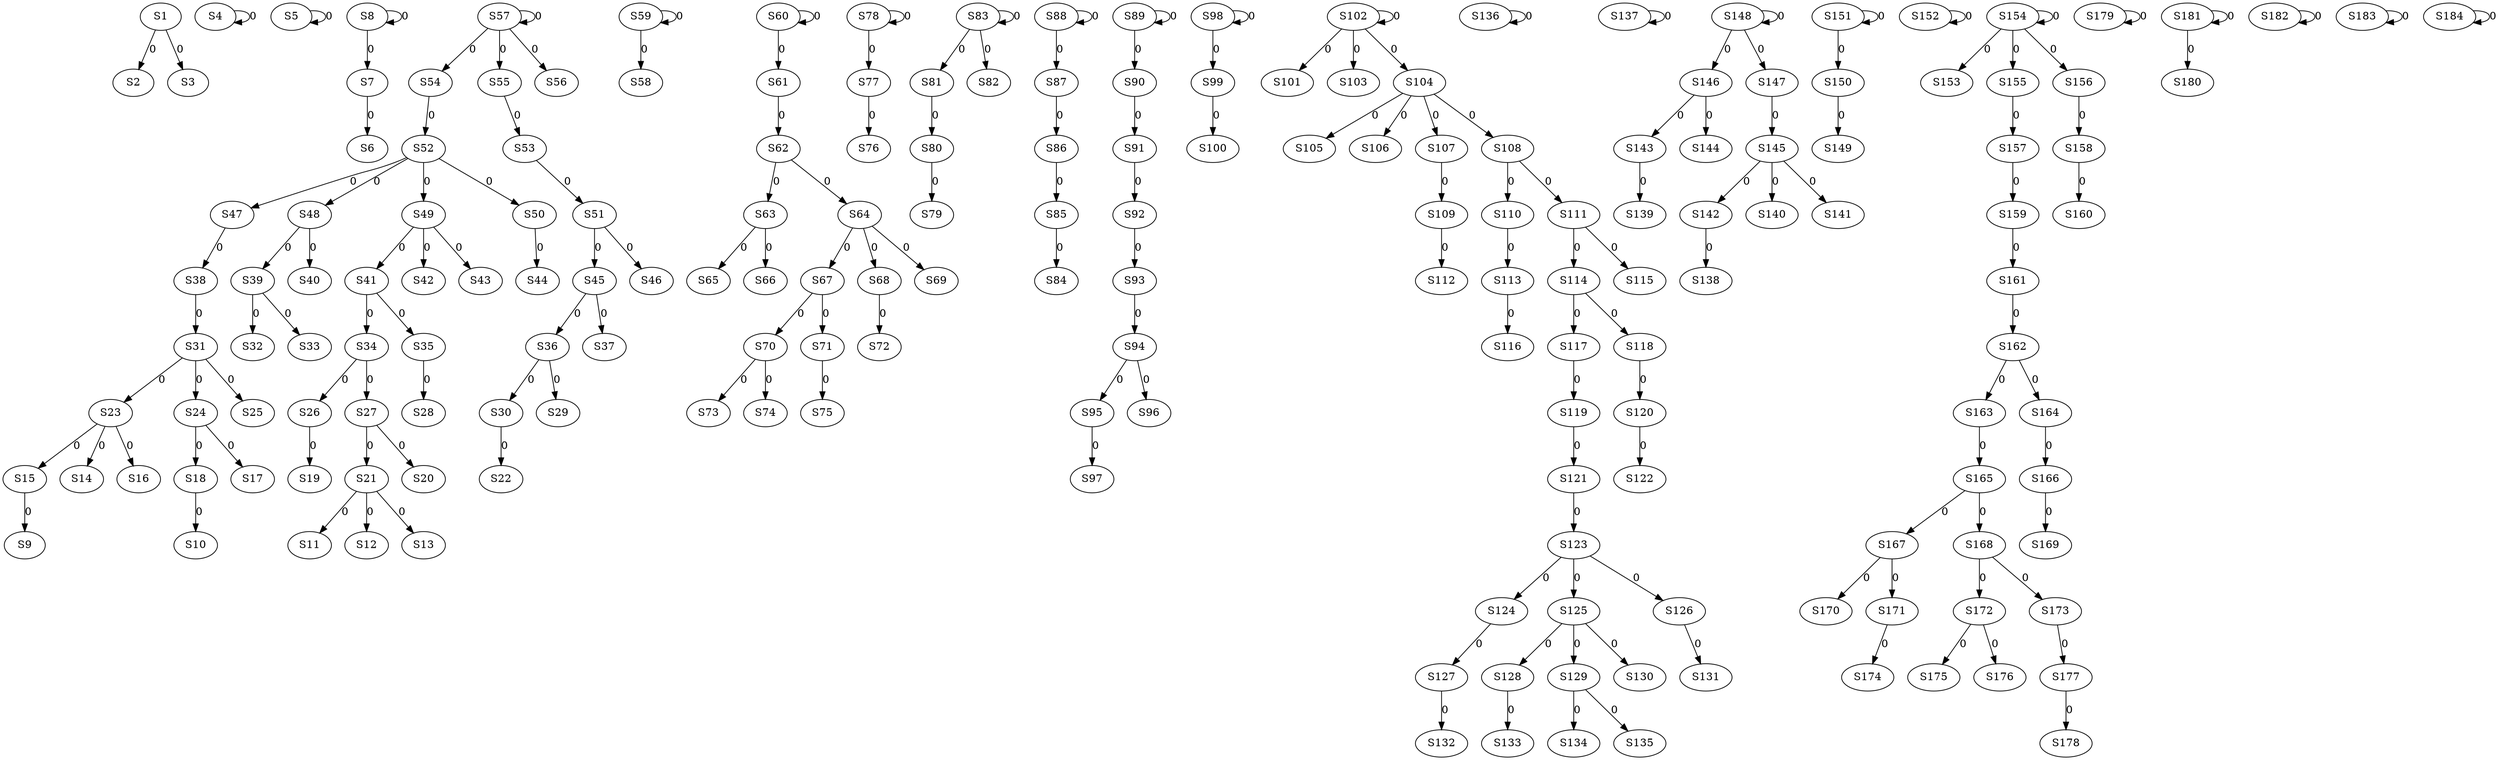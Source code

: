 strict digraph {
	S1 -> S2 [ label = 0 ];
	S1 -> S3 [ label = 0 ];
	S4 -> S4 [ label = 0 ];
	S5 -> S5 [ label = 0 ];
	S7 -> S6 [ label = 0 ];
	S8 -> S7 [ label = 0 ];
	S8 -> S8 [ label = 0 ];
	S15 -> S9 [ label = 0 ];
	S18 -> S10 [ label = 0 ];
	S21 -> S11 [ label = 0 ];
	S21 -> S12 [ label = 0 ];
	S21 -> S13 [ label = 0 ];
	S23 -> S14 [ label = 0 ];
	S23 -> S15 [ label = 0 ];
	S23 -> S16 [ label = 0 ];
	S24 -> S17 [ label = 0 ];
	S24 -> S18 [ label = 0 ];
	S26 -> S19 [ label = 0 ];
	S27 -> S20 [ label = 0 ];
	S27 -> S21 [ label = 0 ];
	S30 -> S22 [ label = 0 ];
	S31 -> S23 [ label = 0 ];
	S31 -> S24 [ label = 0 ];
	S31 -> S25 [ label = 0 ];
	S34 -> S26 [ label = 0 ];
	S34 -> S27 [ label = 0 ];
	S35 -> S28 [ label = 0 ];
	S36 -> S29 [ label = 0 ];
	S36 -> S30 [ label = 0 ];
	S38 -> S31 [ label = 0 ];
	S39 -> S32 [ label = 0 ];
	S39 -> S33 [ label = 0 ];
	S41 -> S34 [ label = 0 ];
	S41 -> S35 [ label = 0 ];
	S45 -> S36 [ label = 0 ];
	S45 -> S37 [ label = 0 ];
	S47 -> S38 [ label = 0 ];
	S48 -> S39 [ label = 0 ];
	S48 -> S40 [ label = 0 ];
	S49 -> S41 [ label = 0 ];
	S49 -> S42 [ label = 0 ];
	S49 -> S43 [ label = 0 ];
	S50 -> S44 [ label = 0 ];
	S51 -> S45 [ label = 0 ];
	S51 -> S46 [ label = 0 ];
	S52 -> S47 [ label = 0 ];
	S52 -> S48 [ label = 0 ];
	S52 -> S49 [ label = 0 ];
	S52 -> S50 [ label = 0 ];
	S53 -> S51 [ label = 0 ];
	S54 -> S52 [ label = 0 ];
	S55 -> S53 [ label = 0 ];
	S57 -> S54 [ label = 0 ];
	S57 -> S55 [ label = 0 ];
	S57 -> S56 [ label = 0 ];
	S57 -> S57 [ label = 0 ];
	S59 -> S58 [ label = 0 ];
	S59 -> S59 [ label = 0 ];
	S60 -> S60 [ label = 0 ];
	S60 -> S61 [ label = 0 ];
	S61 -> S62 [ label = 0 ];
	S62 -> S63 [ label = 0 ];
	S62 -> S64 [ label = 0 ];
	S63 -> S65 [ label = 0 ];
	S63 -> S66 [ label = 0 ];
	S64 -> S67 [ label = 0 ];
	S64 -> S68 [ label = 0 ];
	S64 -> S69 [ label = 0 ];
	S67 -> S70 [ label = 0 ];
	S67 -> S71 [ label = 0 ];
	S68 -> S72 [ label = 0 ];
	S70 -> S73 [ label = 0 ];
	S70 -> S74 [ label = 0 ];
	S71 -> S75 [ label = 0 ];
	S77 -> S76 [ label = 0 ];
	S78 -> S77 [ label = 0 ];
	S78 -> S78 [ label = 0 ];
	S80 -> S79 [ label = 0 ];
	S81 -> S80 [ label = 0 ];
	S83 -> S81 [ label = 0 ];
	S83 -> S82 [ label = 0 ];
	S83 -> S83 [ label = 0 ];
	S85 -> S84 [ label = 0 ];
	S86 -> S85 [ label = 0 ];
	S87 -> S86 [ label = 0 ];
	S88 -> S87 [ label = 0 ];
	S88 -> S88 [ label = 0 ];
	S89 -> S89 [ label = 0 ];
	S89 -> S90 [ label = 0 ];
	S90 -> S91 [ label = 0 ];
	S91 -> S92 [ label = 0 ];
	S92 -> S93 [ label = 0 ];
	S93 -> S94 [ label = 0 ];
	S94 -> S95 [ label = 0 ];
	S94 -> S96 [ label = 0 ];
	S95 -> S97 [ label = 0 ];
	S98 -> S98 [ label = 0 ];
	S98 -> S99 [ label = 0 ];
	S99 -> S100 [ label = 0 ];
	S102 -> S101 [ label = 0 ];
	S102 -> S102 [ label = 0 ];
	S102 -> S103 [ label = 0 ];
	S102 -> S104 [ label = 0 ];
	S104 -> S105 [ label = 0 ];
	S104 -> S106 [ label = 0 ];
	S104 -> S107 [ label = 0 ];
	S104 -> S108 [ label = 0 ];
	S107 -> S109 [ label = 0 ];
	S108 -> S110 [ label = 0 ];
	S108 -> S111 [ label = 0 ];
	S109 -> S112 [ label = 0 ];
	S110 -> S113 [ label = 0 ];
	S111 -> S114 [ label = 0 ];
	S111 -> S115 [ label = 0 ];
	S113 -> S116 [ label = 0 ];
	S114 -> S117 [ label = 0 ];
	S114 -> S118 [ label = 0 ];
	S117 -> S119 [ label = 0 ];
	S118 -> S120 [ label = 0 ];
	S119 -> S121 [ label = 0 ];
	S120 -> S122 [ label = 0 ];
	S121 -> S123 [ label = 0 ];
	S123 -> S124 [ label = 0 ];
	S123 -> S125 [ label = 0 ];
	S123 -> S126 [ label = 0 ];
	S124 -> S127 [ label = 0 ];
	S125 -> S128 [ label = 0 ];
	S125 -> S129 [ label = 0 ];
	S125 -> S130 [ label = 0 ];
	S126 -> S131 [ label = 0 ];
	S127 -> S132 [ label = 0 ];
	S128 -> S133 [ label = 0 ];
	S129 -> S134 [ label = 0 ];
	S129 -> S135 [ label = 0 ];
	S136 -> S136 [ label = 0 ];
	S137 -> S137 [ label = 0 ];
	S142 -> S138 [ label = 0 ];
	S143 -> S139 [ label = 0 ];
	S145 -> S140 [ label = 0 ];
	S145 -> S141 [ label = 0 ];
	S145 -> S142 [ label = 0 ];
	S146 -> S143 [ label = 0 ];
	S146 -> S144 [ label = 0 ];
	S147 -> S145 [ label = 0 ];
	S148 -> S146 [ label = 0 ];
	S148 -> S147 [ label = 0 ];
	S148 -> S148 [ label = 0 ];
	S150 -> S149 [ label = 0 ];
	S151 -> S150 [ label = 0 ];
	S151 -> S151 [ label = 0 ];
	S152 -> S152 [ label = 0 ];
	S154 -> S153 [ label = 0 ];
	S154 -> S154 [ label = 0 ];
	S154 -> S155 [ label = 0 ];
	S154 -> S156 [ label = 0 ];
	S155 -> S157 [ label = 0 ];
	S156 -> S158 [ label = 0 ];
	S157 -> S159 [ label = 0 ];
	S158 -> S160 [ label = 0 ];
	S159 -> S161 [ label = 0 ];
	S161 -> S162 [ label = 0 ];
	S162 -> S163 [ label = 0 ];
	S162 -> S164 [ label = 0 ];
	S163 -> S165 [ label = 0 ];
	S164 -> S166 [ label = 0 ];
	S165 -> S167 [ label = 0 ];
	S165 -> S168 [ label = 0 ];
	S166 -> S169 [ label = 0 ];
	S167 -> S170 [ label = 0 ];
	S167 -> S171 [ label = 0 ];
	S168 -> S172 [ label = 0 ];
	S168 -> S173 [ label = 0 ];
	S171 -> S174 [ label = 0 ];
	S172 -> S175 [ label = 0 ];
	S172 -> S176 [ label = 0 ];
	S173 -> S177 [ label = 0 ];
	S177 -> S178 [ label = 0 ];
	S179 -> S179 [ label = 0 ];
	S181 -> S180 [ label = 0 ];
	S181 -> S181 [ label = 0 ];
	S182 -> S182 [ label = 0 ];
	S183 -> S183 [ label = 0 ];
	S184 -> S184 [ label = 0 ];
}